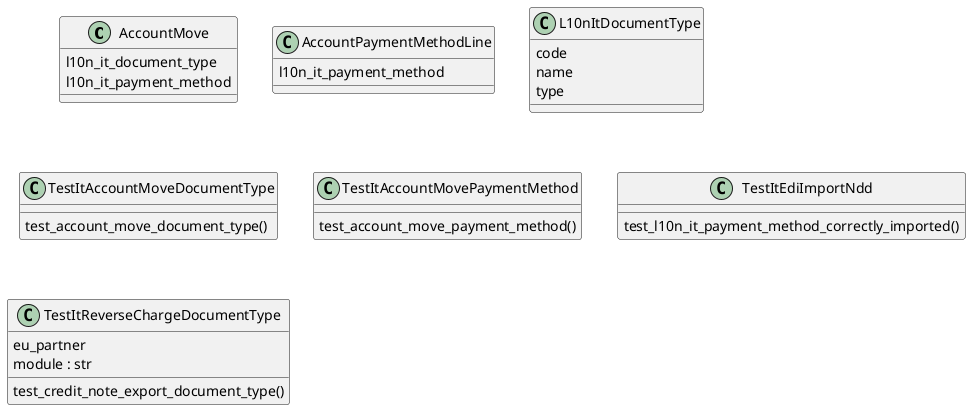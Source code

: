 @startuml classes_l10n_it_edi_ndd
set namespaceSeparator none
class "AccountMove" as odoo_src.odoo.addons.l10n_it_edi_ndd.models.account_move.AccountMove {
  l10n_it_document_type
  l10n_it_payment_method
}
class "AccountPaymentMethodLine" as odoo_src.odoo.addons.l10n_it_edi_ndd.models.account_payment_methode_line.AccountPaymentMethodLine {
  l10n_it_payment_method
}
class "L10nItDocumentType" as odoo_src.odoo.addons.l10n_it_edi_ndd.models.l10n_it_document_type.L10nItDocumentType {
  code
  name
  type
}
class "TestItAccountMoveDocumentType" as odoo_src.odoo.addons.l10n_it_edi_ndd.tests.test_account_move_document_type.TestItAccountMoveDocumentType {
  test_account_move_document_type()
}
class "TestItAccountMovePaymentMethod" as odoo_src.odoo.addons.l10n_it_edi_ndd.tests.test_account_move_payment_method.TestItAccountMovePaymentMethod {
  test_account_move_payment_method()
}
class "TestItEdiImportNdd" as odoo_src.odoo.addons.l10n_it_edi_ndd.tests.test_edi_import.TestItEdiImportNdd {
  test_l10n_it_payment_method_correctly_imported()
}
class "TestItReverseChargeDocumentType" as odoo_src.odoo.addons.l10n_it_edi_ndd.tests.test_account_move_document_type.TestItReverseChargeDocumentType {
  eu_partner
  module : str
  test_credit_note_export_document_type()
}
@enduml
